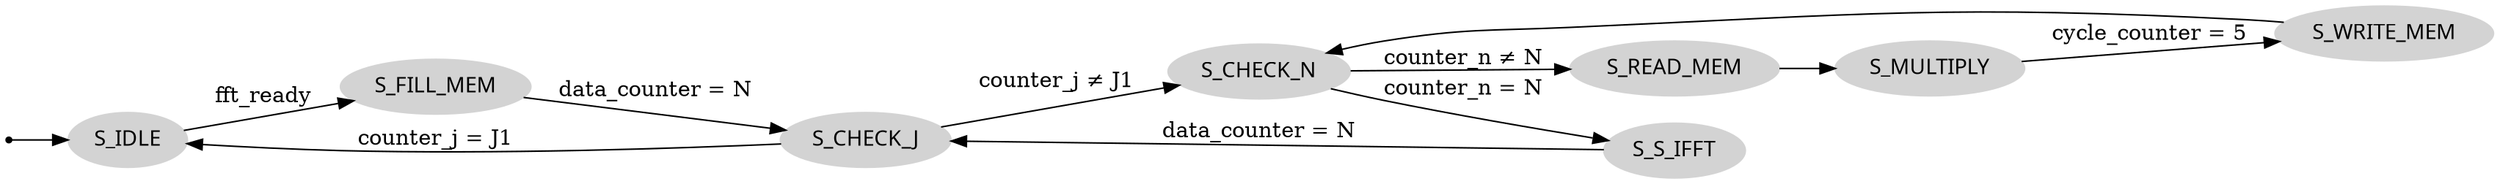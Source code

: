 digraph StateDiagram {
    // General settings
    rankdir=LR; // Left-to-right layout
    node [shape=oval, style=filled, color=lightgray, fontname="~/.local/share/fonts/NewsGotTBold.ttf"];

    // State declarations with positions
    RESET            [label="", pos="0,0!", shape=point, color=black, size=3];
    S_IDLE          [label="S_IDLE", pos="1,0!"];
    S_FILL_MEM      [label="S_FILL_MEM", pos="2,0!"];
    S_CHECK_J       [label="S_CHECK_J", pos="3,0!"];
    S_CHECK_N       [label="S_CHECK_N", pos="5,0!"];
    S_READ_MEM      [label="S_READ_MEM", pos="6,1!"];
    S_MULTIPLY      [label="S_MULTIPLY", pos="5,2!"];
    S_WRITE_MEM     [label="S_WRITE_MEM", pos="4,1!"];
    S_S_IFFT        [label="S_S_IFFT", pos="3,1!"];

    // Transitions between states
    RESET           -> S_IDLE;
    S_IDLE          -> S_FILL_MEM [label="fft_ready"];
    S_FILL_MEM      -> S_CHECK_J     [label="data_counter = N"];
    S_CHECK_J       -> S_CHECK_N     [label="counter_j ≠ J1"];
    S_CHECK_N       -> S_READ_MEM  [label="counter_n ≠ N"];
    S_READ_MEM      -> S_MULTIPLY;
    S_MULTIPLY      -> S_WRITE_MEM [label = "cycle_counter = 5"];
    S_WRITE_MEM     -> S_CHECK_N;

    S_CHECK_N       -> S_S_IFFT [label="counter_n = N"];
    S_S_IFFT        -> S_CHECK_J [label="data_counter = N"];
    S_CHECK_J       -> S_IDLE [label="counter_j = J1"];   
}